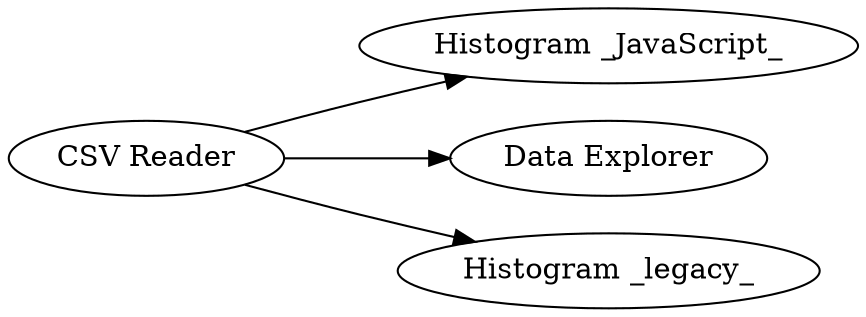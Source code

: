 digraph {
	"2024690306742767092_3" [label="Histogram _JavaScript_"]
	"2024690306742767092_2" [label="Data Explorer"]
	"2024690306742767092_4" [label="Histogram _legacy_"]
	"2024690306742767092_1" [label="CSV Reader"]
	"2024690306742767092_1" -> "2024690306742767092_2"
	"2024690306742767092_1" -> "2024690306742767092_4"
	"2024690306742767092_1" -> "2024690306742767092_3"
	rankdir=LR
}

